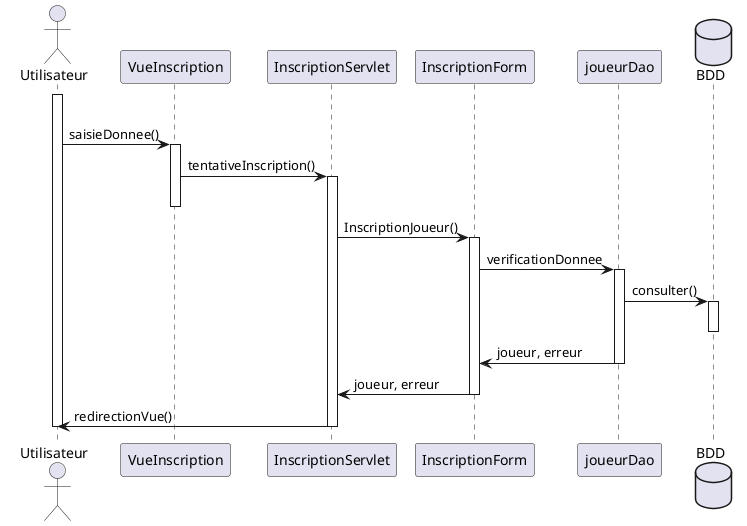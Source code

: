 @startuml
actor Utilisateur

 activate Utilisateur
            loop tant que informations non correct
            Utilisateur -> VueInscription :saisieDonnee()
            activate VueInscription
            VueInscription -> InscriptionServlet :tentativeInscription()
            activate InscriptionServlet
            deactivate VueInscription   
            InscriptionServlet -> InscriptionForm : InscriptionJoueur()
            activate InscriptionForm
            InscriptionForm -> joueurDao : verificationDonnee
            activate joueurDao
            database BDD
            joueurDao -> BDD : consulter()
            activate BDD
            deactivate BDD
            joueurDao -> InscriptionForm : joueur, erreur
            deactivate joueurDao
            InscriptionForm -> InscriptionServlet : joueur, erreur
            deactivate InscriptionForm
            InscriptionServlet -> Utilisateur : redirectionVue()
            deactivate InscriptionServlet
  deactivate Utilisateur
@enduml
